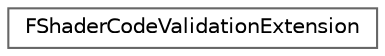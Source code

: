 digraph "Graphical Class Hierarchy"
{
 // INTERACTIVE_SVG=YES
 // LATEX_PDF_SIZE
  bgcolor="transparent";
  edge [fontname=Helvetica,fontsize=10,labelfontname=Helvetica,labelfontsize=10];
  node [fontname=Helvetica,fontsize=10,shape=box,height=0.2,width=0.4];
  rankdir="LR";
  Node0 [id="Node000000",label="FShaderCodeValidationExtension",height=0.2,width=0.4,color="grey40", fillcolor="white", style="filled",URL="$d6/d65/structFShaderCodeValidationExtension.html",tooltip=" "];
}
